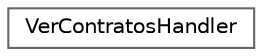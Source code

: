 digraph "Graphical Class Hierarchy"
{
 // INTERACTIVE_SVG=YES
 // LATEX_PDF_SIZE
  bgcolor="transparent";
  edge [fontname=Helvetica,fontsize=10,labelfontname=Helvetica,labelfontsize=10];
  node [fontname=Helvetica,fontsize=10,shape=box,height=0.2,width=0.4];
  rankdir="LR";
  Node0 [label="VerContratosHandler",height=0.2,width=0.4,color="grey40", fillcolor="white", style="filled",URL="$classVerContratosHandler.html",tooltip="IHandler para mostrar contratos según el TipoDeUsuario que ingrese"];
}

